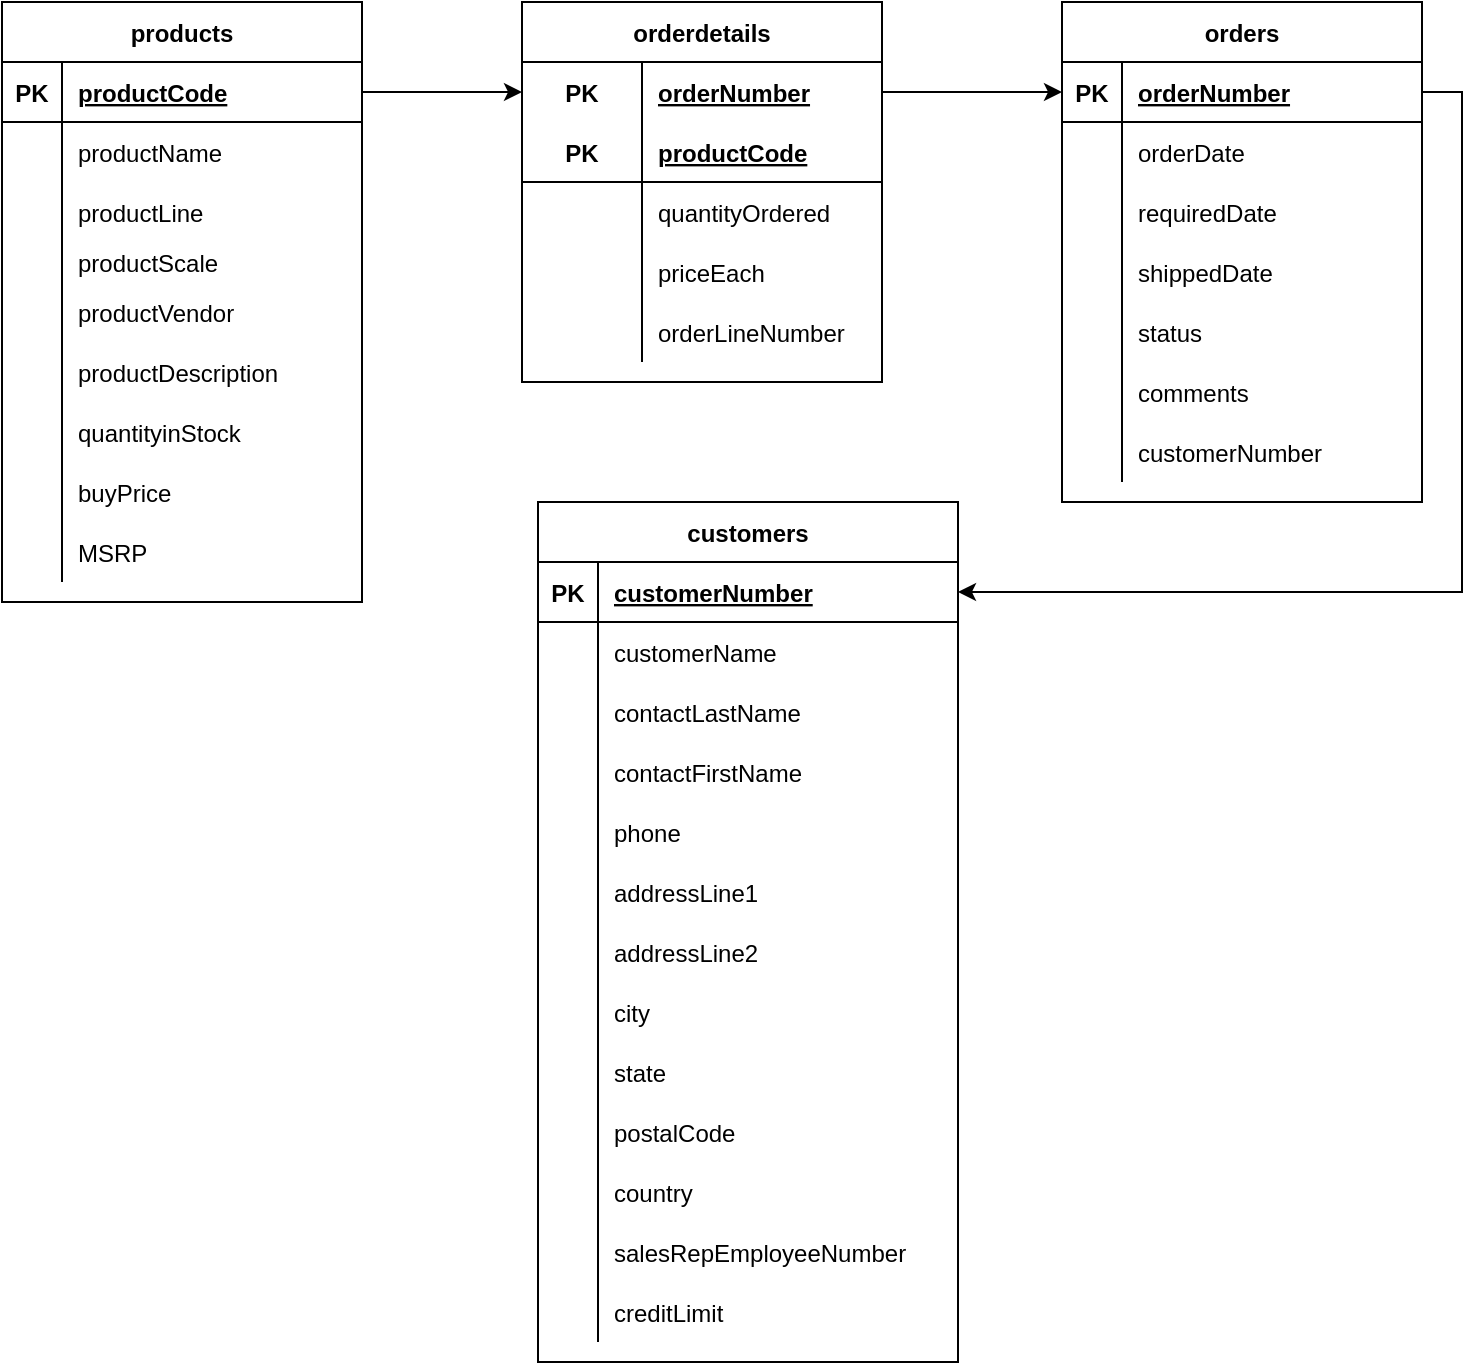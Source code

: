 <mxfile version="16.2.2" type="google"><diagram id="lNNTC700wtFrlh0ydRKW" name="Page-1"><mxGraphModel dx="1304" dy="562" grid="1" gridSize="10" guides="1" tooltips="1" connect="1" arrows="1" fold="1" page="1" pageScale="1" pageWidth="827" pageHeight="1169" math="0" shadow="0"><root><mxCell id="0"/><mxCell id="1" parent="0"/><mxCell id="DIylgEEa_-V247n0ykMt-15" value="products" style="shape=table;startSize=30;container=1;collapsible=1;childLayout=tableLayout;fixedRows=1;rowLines=0;fontStyle=1;align=center;resizeLast=1;" parent="1" vertex="1"><mxGeometry x="40" y="70" width="180" height="300.0" as="geometry"/></mxCell><mxCell id="DIylgEEa_-V247n0ykMt-16" value="" style="shape=partialRectangle;collapsible=0;dropTarget=0;pointerEvents=0;fillColor=none;top=0;left=0;bottom=1;right=0;points=[[0,0.5],[1,0.5]];portConstraint=eastwest;" parent="DIylgEEa_-V247n0ykMt-15" vertex="1"><mxGeometry y="30" width="180" height="30" as="geometry"/></mxCell><mxCell id="DIylgEEa_-V247n0ykMt-17" value="PK" style="shape=partialRectangle;connectable=0;fillColor=none;top=0;left=0;bottom=0;right=0;fontStyle=1;overflow=hidden;" parent="DIylgEEa_-V247n0ykMt-16" vertex="1"><mxGeometry width="30" height="30" as="geometry"><mxRectangle width="30" height="30" as="alternateBounds"/></mxGeometry></mxCell><mxCell id="DIylgEEa_-V247n0ykMt-18" value="productCode" style="shape=partialRectangle;connectable=0;fillColor=none;top=0;left=0;bottom=0;right=0;align=left;spacingLeft=6;fontStyle=5;overflow=hidden;" parent="DIylgEEa_-V247n0ykMt-16" vertex="1"><mxGeometry x="30" width="150" height="30" as="geometry"><mxRectangle width="150" height="30" as="alternateBounds"/></mxGeometry></mxCell><mxCell id="DIylgEEa_-V247n0ykMt-19" value="" style="shape=partialRectangle;collapsible=0;dropTarget=0;pointerEvents=0;fillColor=none;top=0;left=0;bottom=0;right=0;points=[[0,0.5],[1,0.5]];portConstraint=eastwest;" parent="DIylgEEa_-V247n0ykMt-15" vertex="1"><mxGeometry y="60" width="180" height="30" as="geometry"/></mxCell><mxCell id="DIylgEEa_-V247n0ykMt-20" value="" style="shape=partialRectangle;connectable=0;fillColor=none;top=0;left=0;bottom=0;right=0;editable=1;overflow=hidden;" parent="DIylgEEa_-V247n0ykMt-19" vertex="1"><mxGeometry width="30" height="30" as="geometry"><mxRectangle width="30" height="30" as="alternateBounds"/></mxGeometry></mxCell><mxCell id="DIylgEEa_-V247n0ykMt-21" value="productName" style="shape=partialRectangle;connectable=0;fillColor=none;top=0;left=0;bottom=0;right=0;align=left;spacingLeft=6;overflow=hidden;" parent="DIylgEEa_-V247n0ykMt-19" vertex="1"><mxGeometry x="30" width="150" height="30" as="geometry"><mxRectangle width="150" height="30" as="alternateBounds"/></mxGeometry></mxCell><mxCell id="DIylgEEa_-V247n0ykMt-22" value="" style="shape=partialRectangle;collapsible=0;dropTarget=0;pointerEvents=0;fillColor=none;top=0;left=0;bottom=0;right=0;points=[[0,0.5],[1,0.5]];portConstraint=eastwest;" parent="DIylgEEa_-V247n0ykMt-15" vertex="1"><mxGeometry y="90" width="180" height="30" as="geometry"/></mxCell><mxCell id="DIylgEEa_-V247n0ykMt-23" value="" style="shape=partialRectangle;connectable=0;fillColor=none;top=0;left=0;bottom=0;right=0;editable=1;overflow=hidden;" parent="DIylgEEa_-V247n0ykMt-22" vertex="1"><mxGeometry width="30" height="30" as="geometry"><mxRectangle width="30" height="30" as="alternateBounds"/></mxGeometry></mxCell><mxCell id="DIylgEEa_-V247n0ykMt-24" value="productLine" style="shape=partialRectangle;connectable=0;fillColor=none;top=0;left=0;bottom=0;right=0;align=left;spacingLeft=6;overflow=hidden;" parent="DIylgEEa_-V247n0ykMt-22" vertex="1"><mxGeometry x="30" width="150" height="30" as="geometry"><mxRectangle width="150" height="30" as="alternateBounds"/></mxGeometry></mxCell><mxCell id="DIylgEEa_-V247n0ykMt-25" value="" style="shape=partialRectangle;collapsible=0;dropTarget=0;pointerEvents=0;fillColor=none;top=0;left=0;bottom=0;right=0;points=[[0,0.5],[1,0.5]];portConstraint=eastwest;" parent="DIylgEEa_-V247n0ykMt-15" vertex="1"><mxGeometry y="120" width="180" height="20" as="geometry"/></mxCell><mxCell id="DIylgEEa_-V247n0ykMt-26" value="" style="shape=partialRectangle;connectable=0;fillColor=none;top=0;left=0;bottom=0;right=0;editable=1;overflow=hidden;" parent="DIylgEEa_-V247n0ykMt-25" vertex="1"><mxGeometry width="30" height="20" as="geometry"><mxRectangle width="30" height="20" as="alternateBounds"/></mxGeometry></mxCell><mxCell id="DIylgEEa_-V247n0ykMt-27" value="productScale" style="shape=partialRectangle;connectable=0;fillColor=none;top=0;left=0;bottom=0;right=0;align=left;spacingLeft=6;overflow=hidden;" parent="DIylgEEa_-V247n0ykMt-25" vertex="1"><mxGeometry x="30" width="150" height="20" as="geometry"><mxRectangle width="150" height="20" as="alternateBounds"/></mxGeometry></mxCell><mxCell id="DIylgEEa_-V247n0ykMt-28" value="" style="shape=partialRectangle;collapsible=0;dropTarget=0;pointerEvents=0;fillColor=none;top=0;left=0;bottom=0;right=0;points=[[0,0.5],[1,0.5]];portConstraint=eastwest;" parent="DIylgEEa_-V247n0ykMt-15" vertex="1"><mxGeometry y="140" width="180" height="30" as="geometry"/></mxCell><mxCell id="DIylgEEa_-V247n0ykMt-29" value="" style="shape=partialRectangle;connectable=0;fillColor=none;top=0;left=0;bottom=0;right=0;editable=1;overflow=hidden;" parent="DIylgEEa_-V247n0ykMt-28" vertex="1"><mxGeometry width="30" height="30" as="geometry"><mxRectangle width="30" height="30" as="alternateBounds"/></mxGeometry></mxCell><mxCell id="DIylgEEa_-V247n0ykMt-30" value="productVendor" style="shape=partialRectangle;connectable=0;fillColor=none;top=0;left=0;bottom=0;right=0;align=left;spacingLeft=6;overflow=hidden;" parent="DIylgEEa_-V247n0ykMt-28" vertex="1"><mxGeometry x="30" width="150" height="30" as="geometry"><mxRectangle width="150" height="30" as="alternateBounds"/></mxGeometry></mxCell><mxCell id="DIylgEEa_-V247n0ykMt-31" value="" style="shape=partialRectangle;collapsible=0;dropTarget=0;pointerEvents=0;fillColor=none;top=0;left=0;bottom=0;right=0;points=[[0,0.5],[1,0.5]];portConstraint=eastwest;" parent="DIylgEEa_-V247n0ykMt-15" vertex="1"><mxGeometry y="170" width="180" height="30" as="geometry"/></mxCell><mxCell id="DIylgEEa_-V247n0ykMt-32" value="" style="shape=partialRectangle;connectable=0;fillColor=none;top=0;left=0;bottom=0;right=0;editable=1;overflow=hidden;" parent="DIylgEEa_-V247n0ykMt-31" vertex="1"><mxGeometry width="30" height="30" as="geometry"><mxRectangle width="30" height="30" as="alternateBounds"/></mxGeometry></mxCell><mxCell id="DIylgEEa_-V247n0ykMt-33" value="productDescription" style="shape=partialRectangle;connectable=0;fillColor=none;top=0;left=0;bottom=0;right=0;align=left;spacingLeft=6;overflow=hidden;" parent="DIylgEEa_-V247n0ykMt-31" vertex="1"><mxGeometry x="30" width="150" height="30" as="geometry"><mxRectangle width="150" height="30" as="alternateBounds"/></mxGeometry></mxCell><mxCell id="DIylgEEa_-V247n0ykMt-34" value="" style="shape=partialRectangle;collapsible=0;dropTarget=0;pointerEvents=0;fillColor=none;top=0;left=0;bottom=0;right=0;points=[[0,0.5],[1,0.5]];portConstraint=eastwest;" parent="DIylgEEa_-V247n0ykMt-15" vertex="1"><mxGeometry y="200" width="180" height="30" as="geometry"/></mxCell><mxCell id="DIylgEEa_-V247n0ykMt-35" value="" style="shape=partialRectangle;connectable=0;fillColor=none;top=0;left=0;bottom=0;right=0;editable=1;overflow=hidden;" parent="DIylgEEa_-V247n0ykMt-34" vertex="1"><mxGeometry width="30" height="30" as="geometry"><mxRectangle width="30" height="30" as="alternateBounds"/></mxGeometry></mxCell><mxCell id="DIylgEEa_-V247n0ykMt-36" value="quantityinStock" style="shape=partialRectangle;connectable=0;fillColor=none;top=0;left=0;bottom=0;right=0;align=left;spacingLeft=6;overflow=hidden;" parent="DIylgEEa_-V247n0ykMt-34" vertex="1"><mxGeometry x="30" width="150" height="30" as="geometry"><mxRectangle width="150" height="30" as="alternateBounds"/></mxGeometry></mxCell><mxCell id="DIylgEEa_-V247n0ykMt-37" value="" style="shape=partialRectangle;collapsible=0;dropTarget=0;pointerEvents=0;fillColor=none;top=0;left=0;bottom=0;right=0;points=[[0,0.5],[1,0.5]];portConstraint=eastwest;" parent="DIylgEEa_-V247n0ykMt-15" vertex="1"><mxGeometry y="230" width="180" height="30" as="geometry"/></mxCell><mxCell id="DIylgEEa_-V247n0ykMt-38" value="" style="shape=partialRectangle;connectable=0;fillColor=none;top=0;left=0;bottom=0;right=0;editable=1;overflow=hidden;" parent="DIylgEEa_-V247n0ykMt-37" vertex="1"><mxGeometry width="30" height="30" as="geometry"><mxRectangle width="30" height="30" as="alternateBounds"/></mxGeometry></mxCell><mxCell id="DIylgEEa_-V247n0ykMt-39" value="buyPrice" style="shape=partialRectangle;connectable=0;fillColor=none;top=0;left=0;bottom=0;right=0;align=left;spacingLeft=6;overflow=hidden;" parent="DIylgEEa_-V247n0ykMt-37" vertex="1"><mxGeometry x="30" width="150" height="30" as="geometry"><mxRectangle width="150" height="30" as="alternateBounds"/></mxGeometry></mxCell><mxCell id="DIylgEEa_-V247n0ykMt-40" value="" style="shape=partialRectangle;collapsible=0;dropTarget=0;pointerEvents=0;fillColor=none;top=0;left=0;bottom=0;right=0;points=[[0,0.5],[1,0.5]];portConstraint=eastwest;" parent="DIylgEEa_-V247n0ykMt-15" vertex="1"><mxGeometry y="260" width="180" height="30" as="geometry"/></mxCell><mxCell id="DIylgEEa_-V247n0ykMt-41" value="" style="shape=partialRectangle;connectable=0;fillColor=none;top=0;left=0;bottom=0;right=0;editable=1;overflow=hidden;" parent="DIylgEEa_-V247n0ykMt-40" vertex="1"><mxGeometry width="30" height="30" as="geometry"><mxRectangle width="30" height="30" as="alternateBounds"/></mxGeometry></mxCell><mxCell id="DIylgEEa_-V247n0ykMt-42" value="MSRP" style="shape=partialRectangle;connectable=0;fillColor=none;top=0;left=0;bottom=0;right=0;align=left;spacingLeft=6;overflow=hidden;" parent="DIylgEEa_-V247n0ykMt-40" vertex="1"><mxGeometry x="30" width="150" height="30" as="geometry"><mxRectangle width="150" height="30" as="alternateBounds"/></mxGeometry></mxCell><mxCell id="DIylgEEa_-V247n0ykMt-75" value="orderdetails" style="shape=table;startSize=30;container=1;collapsible=1;childLayout=tableLayout;fixedRows=1;rowLines=0;fontStyle=1;align=center;resizeLast=1;" parent="1" vertex="1"><mxGeometry x="300" y="70" width="180" height="190" as="geometry"/></mxCell><mxCell id="DIylgEEa_-V247n0ykMt-76" value="" style="shape=partialRectangle;collapsible=0;dropTarget=0;pointerEvents=0;fillColor=none;top=0;left=0;bottom=0;right=0;points=[[0,0.5],[1,0.5]];portConstraint=eastwest;" parent="DIylgEEa_-V247n0ykMt-75" vertex="1"><mxGeometry y="30" width="180" height="30" as="geometry"/></mxCell><mxCell id="DIylgEEa_-V247n0ykMt-77" value="PK" style="shape=partialRectangle;connectable=0;fillColor=none;top=0;left=0;bottom=0;right=0;fontStyle=1;overflow=hidden;" parent="DIylgEEa_-V247n0ykMt-76" vertex="1"><mxGeometry width="60" height="30" as="geometry"><mxRectangle width="60" height="30" as="alternateBounds"/></mxGeometry></mxCell><mxCell id="DIylgEEa_-V247n0ykMt-78" value="orderNumber" style="shape=partialRectangle;connectable=0;fillColor=none;top=0;left=0;bottom=0;right=0;align=left;spacingLeft=6;fontStyle=5;overflow=hidden;" parent="DIylgEEa_-V247n0ykMt-76" vertex="1"><mxGeometry x="60" width="120" height="30" as="geometry"><mxRectangle width="120" height="30" as="alternateBounds"/></mxGeometry></mxCell><mxCell id="DIylgEEa_-V247n0ykMt-79" value="" style="shape=partialRectangle;collapsible=0;dropTarget=0;pointerEvents=0;fillColor=none;top=0;left=0;bottom=1;right=0;points=[[0,0.5],[1,0.5]];portConstraint=eastwest;" parent="DIylgEEa_-V247n0ykMt-75" vertex="1"><mxGeometry y="60" width="180" height="30" as="geometry"/></mxCell><mxCell id="DIylgEEa_-V247n0ykMt-80" value="PK" style="shape=partialRectangle;connectable=0;fillColor=none;top=0;left=0;bottom=0;right=0;fontStyle=1;overflow=hidden;" parent="DIylgEEa_-V247n0ykMt-79" vertex="1"><mxGeometry width="60" height="30" as="geometry"><mxRectangle width="60" height="30" as="alternateBounds"/></mxGeometry></mxCell><mxCell id="DIylgEEa_-V247n0ykMt-81" value="productCode" style="shape=partialRectangle;connectable=0;fillColor=none;top=0;left=0;bottom=0;right=0;align=left;spacingLeft=6;fontStyle=5;overflow=hidden;" parent="DIylgEEa_-V247n0ykMt-79" vertex="1"><mxGeometry x="60" width="120" height="30" as="geometry"><mxRectangle width="120" height="30" as="alternateBounds"/></mxGeometry></mxCell><mxCell id="DIylgEEa_-V247n0ykMt-82" value="" style="shape=partialRectangle;collapsible=0;dropTarget=0;pointerEvents=0;fillColor=none;top=0;left=0;bottom=0;right=0;points=[[0,0.5],[1,0.5]];portConstraint=eastwest;" parent="DIylgEEa_-V247n0ykMt-75" vertex="1"><mxGeometry y="90" width="180" height="30" as="geometry"/></mxCell><mxCell id="DIylgEEa_-V247n0ykMt-83" value="" style="shape=partialRectangle;connectable=0;fillColor=none;top=0;left=0;bottom=0;right=0;editable=1;overflow=hidden;" parent="DIylgEEa_-V247n0ykMt-82" vertex="1"><mxGeometry width="60" height="30" as="geometry"><mxRectangle width="60" height="30" as="alternateBounds"/></mxGeometry></mxCell><mxCell id="DIylgEEa_-V247n0ykMt-84" value="quantityOrdered" style="shape=partialRectangle;connectable=0;fillColor=none;top=0;left=0;bottom=0;right=0;align=left;spacingLeft=6;overflow=hidden;" parent="DIylgEEa_-V247n0ykMt-82" vertex="1"><mxGeometry x="60" width="120" height="30" as="geometry"><mxRectangle width="120" height="30" as="alternateBounds"/></mxGeometry></mxCell><mxCell id="DIylgEEa_-V247n0ykMt-85" value="" style="shape=partialRectangle;collapsible=0;dropTarget=0;pointerEvents=0;fillColor=none;top=0;left=0;bottom=0;right=0;points=[[0,0.5],[1,0.5]];portConstraint=eastwest;" parent="DIylgEEa_-V247n0ykMt-75" vertex="1"><mxGeometry y="120" width="180" height="30" as="geometry"/></mxCell><mxCell id="DIylgEEa_-V247n0ykMt-86" value="" style="shape=partialRectangle;connectable=0;fillColor=none;top=0;left=0;bottom=0;right=0;editable=1;overflow=hidden;" parent="DIylgEEa_-V247n0ykMt-85" vertex="1"><mxGeometry width="60" height="30" as="geometry"><mxRectangle width="60" height="30" as="alternateBounds"/></mxGeometry></mxCell><mxCell id="DIylgEEa_-V247n0ykMt-87" value="priceEach" style="shape=partialRectangle;connectable=0;fillColor=none;top=0;left=0;bottom=0;right=0;align=left;spacingLeft=6;overflow=hidden;" parent="DIylgEEa_-V247n0ykMt-85" vertex="1"><mxGeometry x="60" width="120" height="30" as="geometry"><mxRectangle width="120" height="30" as="alternateBounds"/></mxGeometry></mxCell><mxCell id="DIylgEEa_-V247n0ykMt-101" value="" style="shape=partialRectangle;collapsible=0;dropTarget=0;pointerEvents=0;fillColor=none;top=0;left=0;bottom=0;right=0;points=[[0,0.5],[1,0.5]];portConstraint=eastwest;" parent="DIylgEEa_-V247n0ykMt-75" vertex="1"><mxGeometry y="150" width="180" height="30" as="geometry"/></mxCell><mxCell id="DIylgEEa_-V247n0ykMt-102" value="" style="shape=partialRectangle;connectable=0;fillColor=none;top=0;left=0;bottom=0;right=0;editable=1;overflow=hidden;" parent="DIylgEEa_-V247n0ykMt-101" vertex="1"><mxGeometry width="60" height="30" as="geometry"><mxRectangle width="60" height="30" as="alternateBounds"/></mxGeometry></mxCell><mxCell id="DIylgEEa_-V247n0ykMt-103" value="orderLineNumber" style="shape=partialRectangle;connectable=0;fillColor=none;top=0;left=0;bottom=0;right=0;align=left;spacingLeft=6;overflow=hidden;" parent="DIylgEEa_-V247n0ykMt-101" vertex="1"><mxGeometry x="60" width="120" height="30" as="geometry"><mxRectangle width="120" height="30" as="alternateBounds"/></mxGeometry></mxCell><mxCell id="DIylgEEa_-V247n0ykMt-148" value="customers" style="shape=table;startSize=30;container=1;collapsible=1;childLayout=tableLayout;fixedRows=1;rowLines=0;fontStyle=1;align=center;resizeLast=1;" parent="1" vertex="1"><mxGeometry x="308" y="320" width="210" height="430" as="geometry"/></mxCell><mxCell id="DIylgEEa_-V247n0ykMt-149" value="" style="shape=partialRectangle;collapsible=0;dropTarget=0;pointerEvents=0;fillColor=none;top=0;left=0;bottom=1;right=0;points=[[0,0.5],[1,0.5]];portConstraint=eastwest;" parent="DIylgEEa_-V247n0ykMt-148" vertex="1"><mxGeometry y="30" width="210" height="30" as="geometry"/></mxCell><mxCell id="DIylgEEa_-V247n0ykMt-150" value="PK" style="shape=partialRectangle;connectable=0;fillColor=none;top=0;left=0;bottom=0;right=0;fontStyle=1;overflow=hidden;" parent="DIylgEEa_-V247n0ykMt-149" vertex="1"><mxGeometry width="30" height="30" as="geometry"><mxRectangle width="30" height="30" as="alternateBounds"/></mxGeometry></mxCell><mxCell id="DIylgEEa_-V247n0ykMt-151" value="customerNumber" style="shape=partialRectangle;connectable=0;fillColor=none;top=0;left=0;bottom=0;right=0;align=left;spacingLeft=6;fontStyle=5;overflow=hidden;" parent="DIylgEEa_-V247n0ykMt-149" vertex="1"><mxGeometry x="30" width="180" height="30" as="geometry"><mxRectangle width="180" height="30" as="alternateBounds"/></mxGeometry></mxCell><mxCell id="DIylgEEa_-V247n0ykMt-152" value="" style="shape=partialRectangle;collapsible=0;dropTarget=0;pointerEvents=0;fillColor=none;top=0;left=0;bottom=0;right=0;points=[[0,0.5],[1,0.5]];portConstraint=eastwest;" parent="DIylgEEa_-V247n0ykMt-148" vertex="1"><mxGeometry y="60" width="210" height="30" as="geometry"/></mxCell><mxCell id="DIylgEEa_-V247n0ykMt-153" value="" style="shape=partialRectangle;connectable=0;fillColor=none;top=0;left=0;bottom=0;right=0;editable=1;overflow=hidden;" parent="DIylgEEa_-V247n0ykMt-152" vertex="1"><mxGeometry width="30" height="30" as="geometry"><mxRectangle width="30" height="30" as="alternateBounds"/></mxGeometry></mxCell><mxCell id="DIylgEEa_-V247n0ykMt-154" value="customerName" style="shape=partialRectangle;connectable=0;fillColor=none;top=0;left=0;bottom=0;right=0;align=left;spacingLeft=6;overflow=hidden;" parent="DIylgEEa_-V247n0ykMt-152" vertex="1"><mxGeometry x="30" width="180" height="30" as="geometry"><mxRectangle width="180" height="30" as="alternateBounds"/></mxGeometry></mxCell><mxCell id="DIylgEEa_-V247n0ykMt-155" value="" style="shape=partialRectangle;collapsible=0;dropTarget=0;pointerEvents=0;fillColor=none;top=0;left=0;bottom=0;right=0;points=[[0,0.5],[1,0.5]];portConstraint=eastwest;" parent="DIylgEEa_-V247n0ykMt-148" vertex="1"><mxGeometry y="90" width="210" height="30" as="geometry"/></mxCell><mxCell id="DIylgEEa_-V247n0ykMt-156" value="" style="shape=partialRectangle;connectable=0;fillColor=none;top=0;left=0;bottom=0;right=0;editable=1;overflow=hidden;" parent="DIylgEEa_-V247n0ykMt-155" vertex="1"><mxGeometry width="30" height="30" as="geometry"><mxRectangle width="30" height="30" as="alternateBounds"/></mxGeometry></mxCell><mxCell id="DIylgEEa_-V247n0ykMt-157" value="contactLastName" style="shape=partialRectangle;connectable=0;fillColor=none;top=0;left=0;bottom=0;right=0;align=left;spacingLeft=6;overflow=hidden;" parent="DIylgEEa_-V247n0ykMt-155" vertex="1"><mxGeometry x="30" width="180" height="30" as="geometry"><mxRectangle width="180" height="30" as="alternateBounds"/></mxGeometry></mxCell><mxCell id="DIylgEEa_-V247n0ykMt-158" value="" style="shape=partialRectangle;collapsible=0;dropTarget=0;pointerEvents=0;fillColor=none;top=0;left=0;bottom=0;right=0;points=[[0,0.5],[1,0.5]];portConstraint=eastwest;" parent="DIylgEEa_-V247n0ykMt-148" vertex="1"><mxGeometry y="120" width="210" height="30" as="geometry"/></mxCell><mxCell id="DIylgEEa_-V247n0ykMt-159" value="" style="shape=partialRectangle;connectable=0;fillColor=none;top=0;left=0;bottom=0;right=0;editable=1;overflow=hidden;" parent="DIylgEEa_-V247n0ykMt-158" vertex="1"><mxGeometry width="30" height="30" as="geometry"><mxRectangle width="30" height="30" as="alternateBounds"/></mxGeometry></mxCell><mxCell id="DIylgEEa_-V247n0ykMt-160" value="contactFirstName" style="shape=partialRectangle;connectable=0;fillColor=none;top=0;left=0;bottom=0;right=0;align=left;spacingLeft=6;overflow=hidden;" parent="DIylgEEa_-V247n0ykMt-158" vertex="1"><mxGeometry x="30" width="180" height="30" as="geometry"><mxRectangle width="180" height="30" as="alternateBounds"/></mxGeometry></mxCell><mxCell id="DIylgEEa_-V247n0ykMt-161" value="" style="shape=partialRectangle;collapsible=0;dropTarget=0;pointerEvents=0;fillColor=none;top=0;left=0;bottom=0;right=0;points=[[0,0.5],[1,0.5]];portConstraint=eastwest;" parent="DIylgEEa_-V247n0ykMt-148" vertex="1"><mxGeometry y="150" width="210" height="30" as="geometry"/></mxCell><mxCell id="DIylgEEa_-V247n0ykMt-162" value="" style="shape=partialRectangle;connectable=0;fillColor=none;top=0;left=0;bottom=0;right=0;editable=1;overflow=hidden;" parent="DIylgEEa_-V247n0ykMt-161" vertex="1"><mxGeometry width="30" height="30" as="geometry"><mxRectangle width="30" height="30" as="alternateBounds"/></mxGeometry></mxCell><mxCell id="DIylgEEa_-V247n0ykMt-163" value="phone" style="shape=partialRectangle;connectable=0;fillColor=none;top=0;left=0;bottom=0;right=0;align=left;spacingLeft=6;overflow=hidden;" parent="DIylgEEa_-V247n0ykMt-161" vertex="1"><mxGeometry x="30" width="180" height="30" as="geometry"><mxRectangle width="180" height="30" as="alternateBounds"/></mxGeometry></mxCell><mxCell id="DIylgEEa_-V247n0ykMt-164" value="" style="shape=partialRectangle;collapsible=0;dropTarget=0;pointerEvents=0;fillColor=none;top=0;left=0;bottom=0;right=0;points=[[0,0.5],[1,0.5]];portConstraint=eastwest;" parent="DIylgEEa_-V247n0ykMt-148" vertex="1"><mxGeometry y="180" width="210" height="30" as="geometry"/></mxCell><mxCell id="DIylgEEa_-V247n0ykMt-165" value="" style="shape=partialRectangle;connectable=0;fillColor=none;top=0;left=0;bottom=0;right=0;editable=1;overflow=hidden;" parent="DIylgEEa_-V247n0ykMt-164" vertex="1"><mxGeometry width="30" height="30" as="geometry"><mxRectangle width="30" height="30" as="alternateBounds"/></mxGeometry></mxCell><mxCell id="DIylgEEa_-V247n0ykMt-166" value="addressLine1" style="shape=partialRectangle;connectable=0;fillColor=none;top=0;left=0;bottom=0;right=0;align=left;spacingLeft=6;overflow=hidden;" parent="DIylgEEa_-V247n0ykMt-164" vertex="1"><mxGeometry x="30" width="180" height="30" as="geometry"><mxRectangle width="180" height="30" as="alternateBounds"/></mxGeometry></mxCell><mxCell id="DIylgEEa_-V247n0ykMt-186" value="" style="shape=partialRectangle;collapsible=0;dropTarget=0;pointerEvents=0;fillColor=none;top=0;left=0;bottom=0;right=0;points=[[0,0.5],[1,0.5]];portConstraint=eastwest;" parent="DIylgEEa_-V247n0ykMt-148" vertex="1"><mxGeometry y="210" width="210" height="30" as="geometry"/></mxCell><mxCell id="DIylgEEa_-V247n0ykMt-187" value="" style="shape=partialRectangle;connectable=0;fillColor=none;top=0;left=0;bottom=0;right=0;editable=1;overflow=hidden;" parent="DIylgEEa_-V247n0ykMt-186" vertex="1"><mxGeometry width="30" height="30" as="geometry"><mxRectangle width="30" height="30" as="alternateBounds"/></mxGeometry></mxCell><mxCell id="DIylgEEa_-V247n0ykMt-188" value="addressLine2" style="shape=partialRectangle;connectable=0;fillColor=none;top=0;left=0;bottom=0;right=0;align=left;spacingLeft=6;overflow=hidden;" parent="DIylgEEa_-V247n0ykMt-186" vertex="1"><mxGeometry x="30" width="180" height="30" as="geometry"><mxRectangle width="180" height="30" as="alternateBounds"/></mxGeometry></mxCell><mxCell id="DIylgEEa_-V247n0ykMt-189" value="" style="shape=partialRectangle;collapsible=0;dropTarget=0;pointerEvents=0;fillColor=none;top=0;left=0;bottom=0;right=0;points=[[0,0.5],[1,0.5]];portConstraint=eastwest;" parent="DIylgEEa_-V247n0ykMt-148" vertex="1"><mxGeometry y="240" width="210" height="30" as="geometry"/></mxCell><mxCell id="DIylgEEa_-V247n0ykMt-190" value="" style="shape=partialRectangle;connectable=0;fillColor=none;top=0;left=0;bottom=0;right=0;editable=1;overflow=hidden;" parent="DIylgEEa_-V247n0ykMt-189" vertex="1"><mxGeometry width="30" height="30" as="geometry"><mxRectangle width="30" height="30" as="alternateBounds"/></mxGeometry></mxCell><mxCell id="DIylgEEa_-V247n0ykMt-191" value="city" style="shape=partialRectangle;connectable=0;fillColor=none;top=0;left=0;bottom=0;right=0;align=left;spacingLeft=6;overflow=hidden;" parent="DIylgEEa_-V247n0ykMt-189" vertex="1"><mxGeometry x="30" width="180" height="30" as="geometry"><mxRectangle width="180" height="30" as="alternateBounds"/></mxGeometry></mxCell><mxCell id="DIylgEEa_-V247n0ykMt-192" value="" style="shape=partialRectangle;collapsible=0;dropTarget=0;pointerEvents=0;fillColor=none;top=0;left=0;bottom=0;right=0;points=[[0,0.5],[1,0.5]];portConstraint=eastwest;" parent="DIylgEEa_-V247n0ykMt-148" vertex="1"><mxGeometry y="270" width="210" height="30" as="geometry"/></mxCell><mxCell id="DIylgEEa_-V247n0ykMt-193" value="" style="shape=partialRectangle;connectable=0;fillColor=none;top=0;left=0;bottom=0;right=0;editable=1;overflow=hidden;" parent="DIylgEEa_-V247n0ykMt-192" vertex="1"><mxGeometry width="30" height="30" as="geometry"><mxRectangle width="30" height="30" as="alternateBounds"/></mxGeometry></mxCell><mxCell id="DIylgEEa_-V247n0ykMt-194" value="state" style="shape=partialRectangle;connectable=0;fillColor=none;top=0;left=0;bottom=0;right=0;align=left;spacingLeft=6;overflow=hidden;" parent="DIylgEEa_-V247n0ykMt-192" vertex="1"><mxGeometry x="30" width="180" height="30" as="geometry"><mxRectangle width="180" height="30" as="alternateBounds"/></mxGeometry></mxCell><mxCell id="DIylgEEa_-V247n0ykMt-251" value="" style="shape=partialRectangle;collapsible=0;dropTarget=0;pointerEvents=0;fillColor=none;top=0;left=0;bottom=0;right=0;points=[[0,0.5],[1,0.5]];portConstraint=eastwest;" parent="DIylgEEa_-V247n0ykMt-148" vertex="1"><mxGeometry y="300" width="210" height="30" as="geometry"/></mxCell><mxCell id="DIylgEEa_-V247n0ykMt-252" value="" style="shape=partialRectangle;connectable=0;fillColor=none;top=0;left=0;bottom=0;right=0;editable=1;overflow=hidden;" parent="DIylgEEa_-V247n0ykMt-251" vertex="1"><mxGeometry width="30" height="30" as="geometry"><mxRectangle width="30" height="30" as="alternateBounds"/></mxGeometry></mxCell><mxCell id="DIylgEEa_-V247n0ykMt-253" value="postalCode" style="shape=partialRectangle;connectable=0;fillColor=none;top=0;left=0;bottom=0;right=0;align=left;spacingLeft=6;overflow=hidden;" parent="DIylgEEa_-V247n0ykMt-251" vertex="1"><mxGeometry x="30" width="180" height="30" as="geometry"><mxRectangle width="180" height="30" as="alternateBounds"/></mxGeometry></mxCell><mxCell id="DIylgEEa_-V247n0ykMt-254" value="" style="shape=partialRectangle;collapsible=0;dropTarget=0;pointerEvents=0;fillColor=none;top=0;left=0;bottom=0;right=0;points=[[0,0.5],[1,0.5]];portConstraint=eastwest;" parent="DIylgEEa_-V247n0ykMt-148" vertex="1"><mxGeometry y="330" width="210" height="30" as="geometry"/></mxCell><mxCell id="DIylgEEa_-V247n0ykMt-255" value="" style="shape=partialRectangle;connectable=0;fillColor=none;top=0;left=0;bottom=0;right=0;editable=1;overflow=hidden;" parent="DIylgEEa_-V247n0ykMt-254" vertex="1"><mxGeometry width="30" height="30" as="geometry"><mxRectangle width="30" height="30" as="alternateBounds"/></mxGeometry></mxCell><mxCell id="DIylgEEa_-V247n0ykMt-256" value="country" style="shape=partialRectangle;connectable=0;fillColor=none;top=0;left=0;bottom=0;right=0;align=left;spacingLeft=6;overflow=hidden;" parent="DIylgEEa_-V247n0ykMt-254" vertex="1"><mxGeometry x="30" width="180" height="30" as="geometry"><mxRectangle width="180" height="30" as="alternateBounds"/></mxGeometry></mxCell><mxCell id="DIylgEEa_-V247n0ykMt-291" value="" style="shape=partialRectangle;collapsible=0;dropTarget=0;pointerEvents=0;fillColor=none;top=0;left=0;bottom=0;right=0;points=[[0,0.5],[1,0.5]];portConstraint=eastwest;" parent="DIylgEEa_-V247n0ykMt-148" vertex="1"><mxGeometry y="360" width="210" height="30" as="geometry"/></mxCell><mxCell id="DIylgEEa_-V247n0ykMt-292" value="" style="shape=partialRectangle;connectable=0;fillColor=none;top=0;left=0;bottom=0;right=0;editable=1;overflow=hidden;" parent="DIylgEEa_-V247n0ykMt-291" vertex="1"><mxGeometry width="30" height="30" as="geometry"><mxRectangle width="30" height="30" as="alternateBounds"/></mxGeometry></mxCell><mxCell id="DIylgEEa_-V247n0ykMt-293" value="salesRepEmployeeNumber" style="shape=partialRectangle;connectable=0;fillColor=none;top=0;left=0;bottom=0;right=0;align=left;spacingLeft=6;overflow=hidden;" parent="DIylgEEa_-V247n0ykMt-291" vertex="1"><mxGeometry x="30" width="180" height="30" as="geometry"><mxRectangle width="180" height="30" as="alternateBounds"/></mxGeometry></mxCell><mxCell id="DIylgEEa_-V247n0ykMt-294" value="" style="shape=partialRectangle;collapsible=0;dropTarget=0;pointerEvents=0;fillColor=none;top=0;left=0;bottom=0;right=0;points=[[0,0.5],[1,0.5]];portConstraint=eastwest;" parent="DIylgEEa_-V247n0ykMt-148" vertex="1"><mxGeometry y="390" width="210" height="30" as="geometry"/></mxCell><mxCell id="DIylgEEa_-V247n0ykMt-295" value="" style="shape=partialRectangle;connectable=0;fillColor=none;top=0;left=0;bottom=0;right=0;editable=1;overflow=hidden;" parent="DIylgEEa_-V247n0ykMt-294" vertex="1"><mxGeometry width="30" height="30" as="geometry"><mxRectangle width="30" height="30" as="alternateBounds"/></mxGeometry></mxCell><mxCell id="DIylgEEa_-V247n0ykMt-296" value="creditLimit" style="shape=partialRectangle;connectable=0;fillColor=none;top=0;left=0;bottom=0;right=0;align=left;spacingLeft=6;overflow=hidden;" parent="DIylgEEa_-V247n0ykMt-294" vertex="1"><mxGeometry x="30" width="180" height="30" as="geometry"><mxRectangle width="180" height="30" as="alternateBounds"/></mxGeometry></mxCell><mxCell id="DIylgEEa_-V247n0ykMt-300" value="orders" style="shape=table;startSize=30;container=1;collapsible=1;childLayout=tableLayout;fixedRows=1;rowLines=0;fontStyle=1;align=center;resizeLast=1;" parent="1" vertex="1"><mxGeometry x="570" y="70" width="180" height="250" as="geometry"/></mxCell><mxCell id="DIylgEEa_-V247n0ykMt-301" value="" style="shape=partialRectangle;collapsible=0;dropTarget=0;pointerEvents=0;fillColor=none;top=0;left=0;bottom=1;right=0;points=[[0,0.5],[1,0.5]];portConstraint=eastwest;" parent="DIylgEEa_-V247n0ykMt-300" vertex="1"><mxGeometry y="30" width="180" height="30" as="geometry"/></mxCell><mxCell id="DIylgEEa_-V247n0ykMt-302" value="PK" style="shape=partialRectangle;connectable=0;fillColor=none;top=0;left=0;bottom=0;right=0;fontStyle=1;overflow=hidden;" parent="DIylgEEa_-V247n0ykMt-301" vertex="1"><mxGeometry width="30" height="30" as="geometry"><mxRectangle width="30" height="30" as="alternateBounds"/></mxGeometry></mxCell><mxCell id="DIylgEEa_-V247n0ykMt-303" value="orderNumber" style="shape=partialRectangle;connectable=0;fillColor=none;top=0;left=0;bottom=0;right=0;align=left;spacingLeft=6;fontStyle=5;overflow=hidden;" parent="DIylgEEa_-V247n0ykMt-301" vertex="1"><mxGeometry x="30" width="150" height="30" as="geometry"><mxRectangle width="150" height="30" as="alternateBounds"/></mxGeometry></mxCell><mxCell id="DIylgEEa_-V247n0ykMt-304" value="" style="shape=partialRectangle;collapsible=0;dropTarget=0;pointerEvents=0;fillColor=none;top=0;left=0;bottom=0;right=0;points=[[0,0.5],[1,0.5]];portConstraint=eastwest;" parent="DIylgEEa_-V247n0ykMt-300" vertex="1"><mxGeometry y="60" width="180" height="30" as="geometry"/></mxCell><mxCell id="DIylgEEa_-V247n0ykMt-305" value="" style="shape=partialRectangle;connectable=0;fillColor=none;top=0;left=0;bottom=0;right=0;editable=1;overflow=hidden;" parent="DIylgEEa_-V247n0ykMt-304" vertex="1"><mxGeometry width="30" height="30" as="geometry"><mxRectangle width="30" height="30" as="alternateBounds"/></mxGeometry></mxCell><mxCell id="DIylgEEa_-V247n0ykMt-306" value="orderDate" style="shape=partialRectangle;connectable=0;fillColor=none;top=0;left=0;bottom=0;right=0;align=left;spacingLeft=6;overflow=hidden;" parent="DIylgEEa_-V247n0ykMt-304" vertex="1"><mxGeometry x="30" width="150" height="30" as="geometry"><mxRectangle width="150" height="30" as="alternateBounds"/></mxGeometry></mxCell><mxCell id="DIylgEEa_-V247n0ykMt-307" value="" style="shape=partialRectangle;collapsible=0;dropTarget=0;pointerEvents=0;fillColor=none;top=0;left=0;bottom=0;right=0;points=[[0,0.5],[1,0.5]];portConstraint=eastwest;" parent="DIylgEEa_-V247n0ykMt-300" vertex="1"><mxGeometry y="90" width="180" height="30" as="geometry"/></mxCell><mxCell id="DIylgEEa_-V247n0ykMt-308" value="" style="shape=partialRectangle;connectable=0;fillColor=none;top=0;left=0;bottom=0;right=0;editable=1;overflow=hidden;" parent="DIylgEEa_-V247n0ykMt-307" vertex="1"><mxGeometry width="30" height="30" as="geometry"><mxRectangle width="30" height="30" as="alternateBounds"/></mxGeometry></mxCell><mxCell id="DIylgEEa_-V247n0ykMt-309" value="requiredDate" style="shape=partialRectangle;connectable=0;fillColor=none;top=0;left=0;bottom=0;right=0;align=left;spacingLeft=6;overflow=hidden;" parent="DIylgEEa_-V247n0ykMt-307" vertex="1"><mxGeometry x="30" width="150" height="30" as="geometry"><mxRectangle width="150" height="30" as="alternateBounds"/></mxGeometry></mxCell><mxCell id="DIylgEEa_-V247n0ykMt-310" value="" style="shape=partialRectangle;collapsible=0;dropTarget=0;pointerEvents=0;fillColor=none;top=0;left=0;bottom=0;right=0;points=[[0,0.5],[1,0.5]];portConstraint=eastwest;" parent="DIylgEEa_-V247n0ykMt-300" vertex="1"><mxGeometry y="120" width="180" height="30" as="geometry"/></mxCell><mxCell id="DIylgEEa_-V247n0ykMt-311" value="" style="shape=partialRectangle;connectable=0;fillColor=none;top=0;left=0;bottom=0;right=0;editable=1;overflow=hidden;" parent="DIylgEEa_-V247n0ykMt-310" vertex="1"><mxGeometry width="30" height="30" as="geometry"><mxRectangle width="30" height="30" as="alternateBounds"/></mxGeometry></mxCell><mxCell id="DIylgEEa_-V247n0ykMt-312" value="shippedDate" style="shape=partialRectangle;connectable=0;fillColor=none;top=0;left=0;bottom=0;right=0;align=left;spacingLeft=6;overflow=hidden;" parent="DIylgEEa_-V247n0ykMt-310" vertex="1"><mxGeometry x="30" width="150" height="30" as="geometry"><mxRectangle width="150" height="30" as="alternateBounds"/></mxGeometry></mxCell><mxCell id="DIylgEEa_-V247n0ykMt-313" value="" style="shape=partialRectangle;collapsible=0;dropTarget=0;pointerEvents=0;fillColor=none;top=0;left=0;bottom=0;right=0;points=[[0,0.5],[1,0.5]];portConstraint=eastwest;" parent="DIylgEEa_-V247n0ykMt-300" vertex="1"><mxGeometry y="150" width="180" height="30" as="geometry"/></mxCell><mxCell id="DIylgEEa_-V247n0ykMt-314" value="" style="shape=partialRectangle;connectable=0;fillColor=none;top=0;left=0;bottom=0;right=0;editable=1;overflow=hidden;" parent="DIylgEEa_-V247n0ykMt-313" vertex="1"><mxGeometry width="30" height="30" as="geometry"><mxRectangle width="30" height="30" as="alternateBounds"/></mxGeometry></mxCell><mxCell id="DIylgEEa_-V247n0ykMt-315" value="status" style="shape=partialRectangle;connectable=0;fillColor=none;top=0;left=0;bottom=0;right=0;align=left;spacingLeft=6;overflow=hidden;" parent="DIylgEEa_-V247n0ykMt-313" vertex="1"><mxGeometry x="30" width="150" height="30" as="geometry"><mxRectangle width="150" height="30" as="alternateBounds"/></mxGeometry></mxCell><mxCell id="DIylgEEa_-V247n0ykMt-316" value="" style="shape=partialRectangle;collapsible=0;dropTarget=0;pointerEvents=0;fillColor=none;top=0;left=0;bottom=0;right=0;points=[[0,0.5],[1,0.5]];portConstraint=eastwest;" parent="DIylgEEa_-V247n0ykMt-300" vertex="1"><mxGeometry y="180" width="180" height="30" as="geometry"/></mxCell><mxCell id="DIylgEEa_-V247n0ykMt-317" value="" style="shape=partialRectangle;connectable=0;fillColor=none;top=0;left=0;bottom=0;right=0;editable=1;overflow=hidden;" parent="DIylgEEa_-V247n0ykMt-316" vertex="1"><mxGeometry width="30" height="30" as="geometry"><mxRectangle width="30" height="30" as="alternateBounds"/></mxGeometry></mxCell><mxCell id="DIylgEEa_-V247n0ykMt-318" value="comments" style="shape=partialRectangle;connectable=0;fillColor=none;top=0;left=0;bottom=0;right=0;align=left;spacingLeft=6;overflow=hidden;" parent="DIylgEEa_-V247n0ykMt-316" vertex="1"><mxGeometry x="30" width="150" height="30" as="geometry"><mxRectangle width="150" height="30" as="alternateBounds"/></mxGeometry></mxCell><mxCell id="DIylgEEa_-V247n0ykMt-319" value="" style="shape=partialRectangle;collapsible=0;dropTarget=0;pointerEvents=0;fillColor=none;top=0;left=0;bottom=0;right=0;points=[[0,0.5],[1,0.5]];portConstraint=eastwest;" parent="DIylgEEa_-V247n0ykMt-300" vertex="1"><mxGeometry y="210" width="180" height="30" as="geometry"/></mxCell><mxCell id="DIylgEEa_-V247n0ykMt-320" value="" style="shape=partialRectangle;connectable=0;fillColor=none;top=0;left=0;bottom=0;right=0;editable=1;overflow=hidden;" parent="DIylgEEa_-V247n0ykMt-319" vertex="1"><mxGeometry width="30" height="30" as="geometry"><mxRectangle width="30" height="30" as="alternateBounds"/></mxGeometry></mxCell><mxCell id="DIylgEEa_-V247n0ykMt-321" value="customerNumber" style="shape=partialRectangle;connectable=0;fillColor=none;top=0;left=0;bottom=0;right=0;align=left;spacingLeft=6;overflow=hidden;" parent="DIylgEEa_-V247n0ykMt-319" vertex="1"><mxGeometry x="30" width="150" height="30" as="geometry"><mxRectangle width="150" height="30" as="alternateBounds"/></mxGeometry></mxCell><mxCell id="qPxknsrdKMD4HABL-ILh-1" style="edgeStyle=orthogonalEdgeStyle;rounded=0;orthogonalLoop=1;jettySize=auto;html=1;exitX=1;exitY=0.5;exitDx=0;exitDy=0;" edge="1" parent="1" source="DIylgEEa_-V247n0ykMt-16" target="DIylgEEa_-V247n0ykMt-76"><mxGeometry relative="1" as="geometry"/></mxCell><mxCell id="qPxknsrdKMD4HABL-ILh-2" style="edgeStyle=orthogonalEdgeStyle;rounded=0;orthogonalLoop=1;jettySize=auto;html=1;exitX=1;exitY=0.5;exitDx=0;exitDy=0;entryX=0;entryY=0.5;entryDx=0;entryDy=0;" edge="1" parent="1" source="DIylgEEa_-V247n0ykMt-76" target="DIylgEEa_-V247n0ykMt-301"><mxGeometry relative="1" as="geometry"/></mxCell><mxCell id="qPxknsrdKMD4HABL-ILh-3" style="edgeStyle=orthogonalEdgeStyle;rounded=0;orthogonalLoop=1;jettySize=auto;html=1;exitX=1;exitY=0.5;exitDx=0;exitDy=0;entryX=1;entryY=0.5;entryDx=0;entryDy=0;" edge="1" parent="1" source="DIylgEEa_-V247n0ykMt-301" target="DIylgEEa_-V247n0ykMt-149"><mxGeometry relative="1" as="geometry"/></mxCell></root></mxGraphModel></diagram></mxfile>